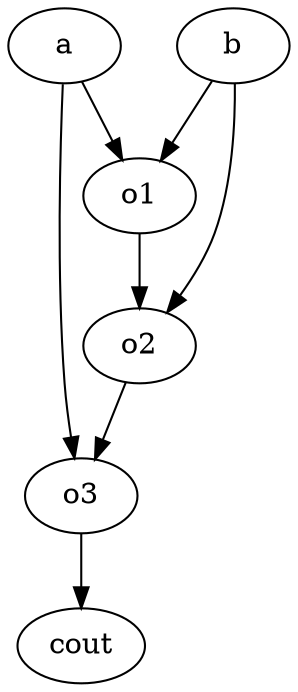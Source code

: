 strict digraph "" {
	a	[complexity=11,
		importance=0.759323664731,
		rank=0.0690294240665];
	o3	[complexity=2,
		importance=0.383391037313,
		rank=0.191695518657];
	a -> o3;
	o1	[complexity=8,
		importance=0.663848833158,
		rank=0.0829811041448];
	a -> o1;
	b	[complexity=11,
		importance=0.759323664731,
		rank=0.0690294240665];
	o2	[complexity=5,
		importance=0.528592541009,
		rank=0.105718508202];
	b -> o2;
	b -> o1;
	cout	[complexity=0,
		importance=0.191446858872,
		rank=0.0];
	o3 -> cout;
	o2 -> o3;
	o1 -> o2;
}
